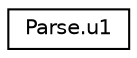 digraph "Graphical Class Hierarchy"
{
 // LATEX_PDF_SIZE
  edge [fontname="Helvetica",fontsize="10",labelfontname="Helvetica",labelfontsize="10"];
  node [fontname="Helvetica",fontsize="10",shape=record];
  rankdir="LR";
  Node0 [label="Parse.u1",height=0.2,width=0.4,color="black", fillcolor="white", style="filled",URL="$db/d1b/sqlite3_8c.html#de/dd3/unionParse_8u1",tooltip=" "];
}
